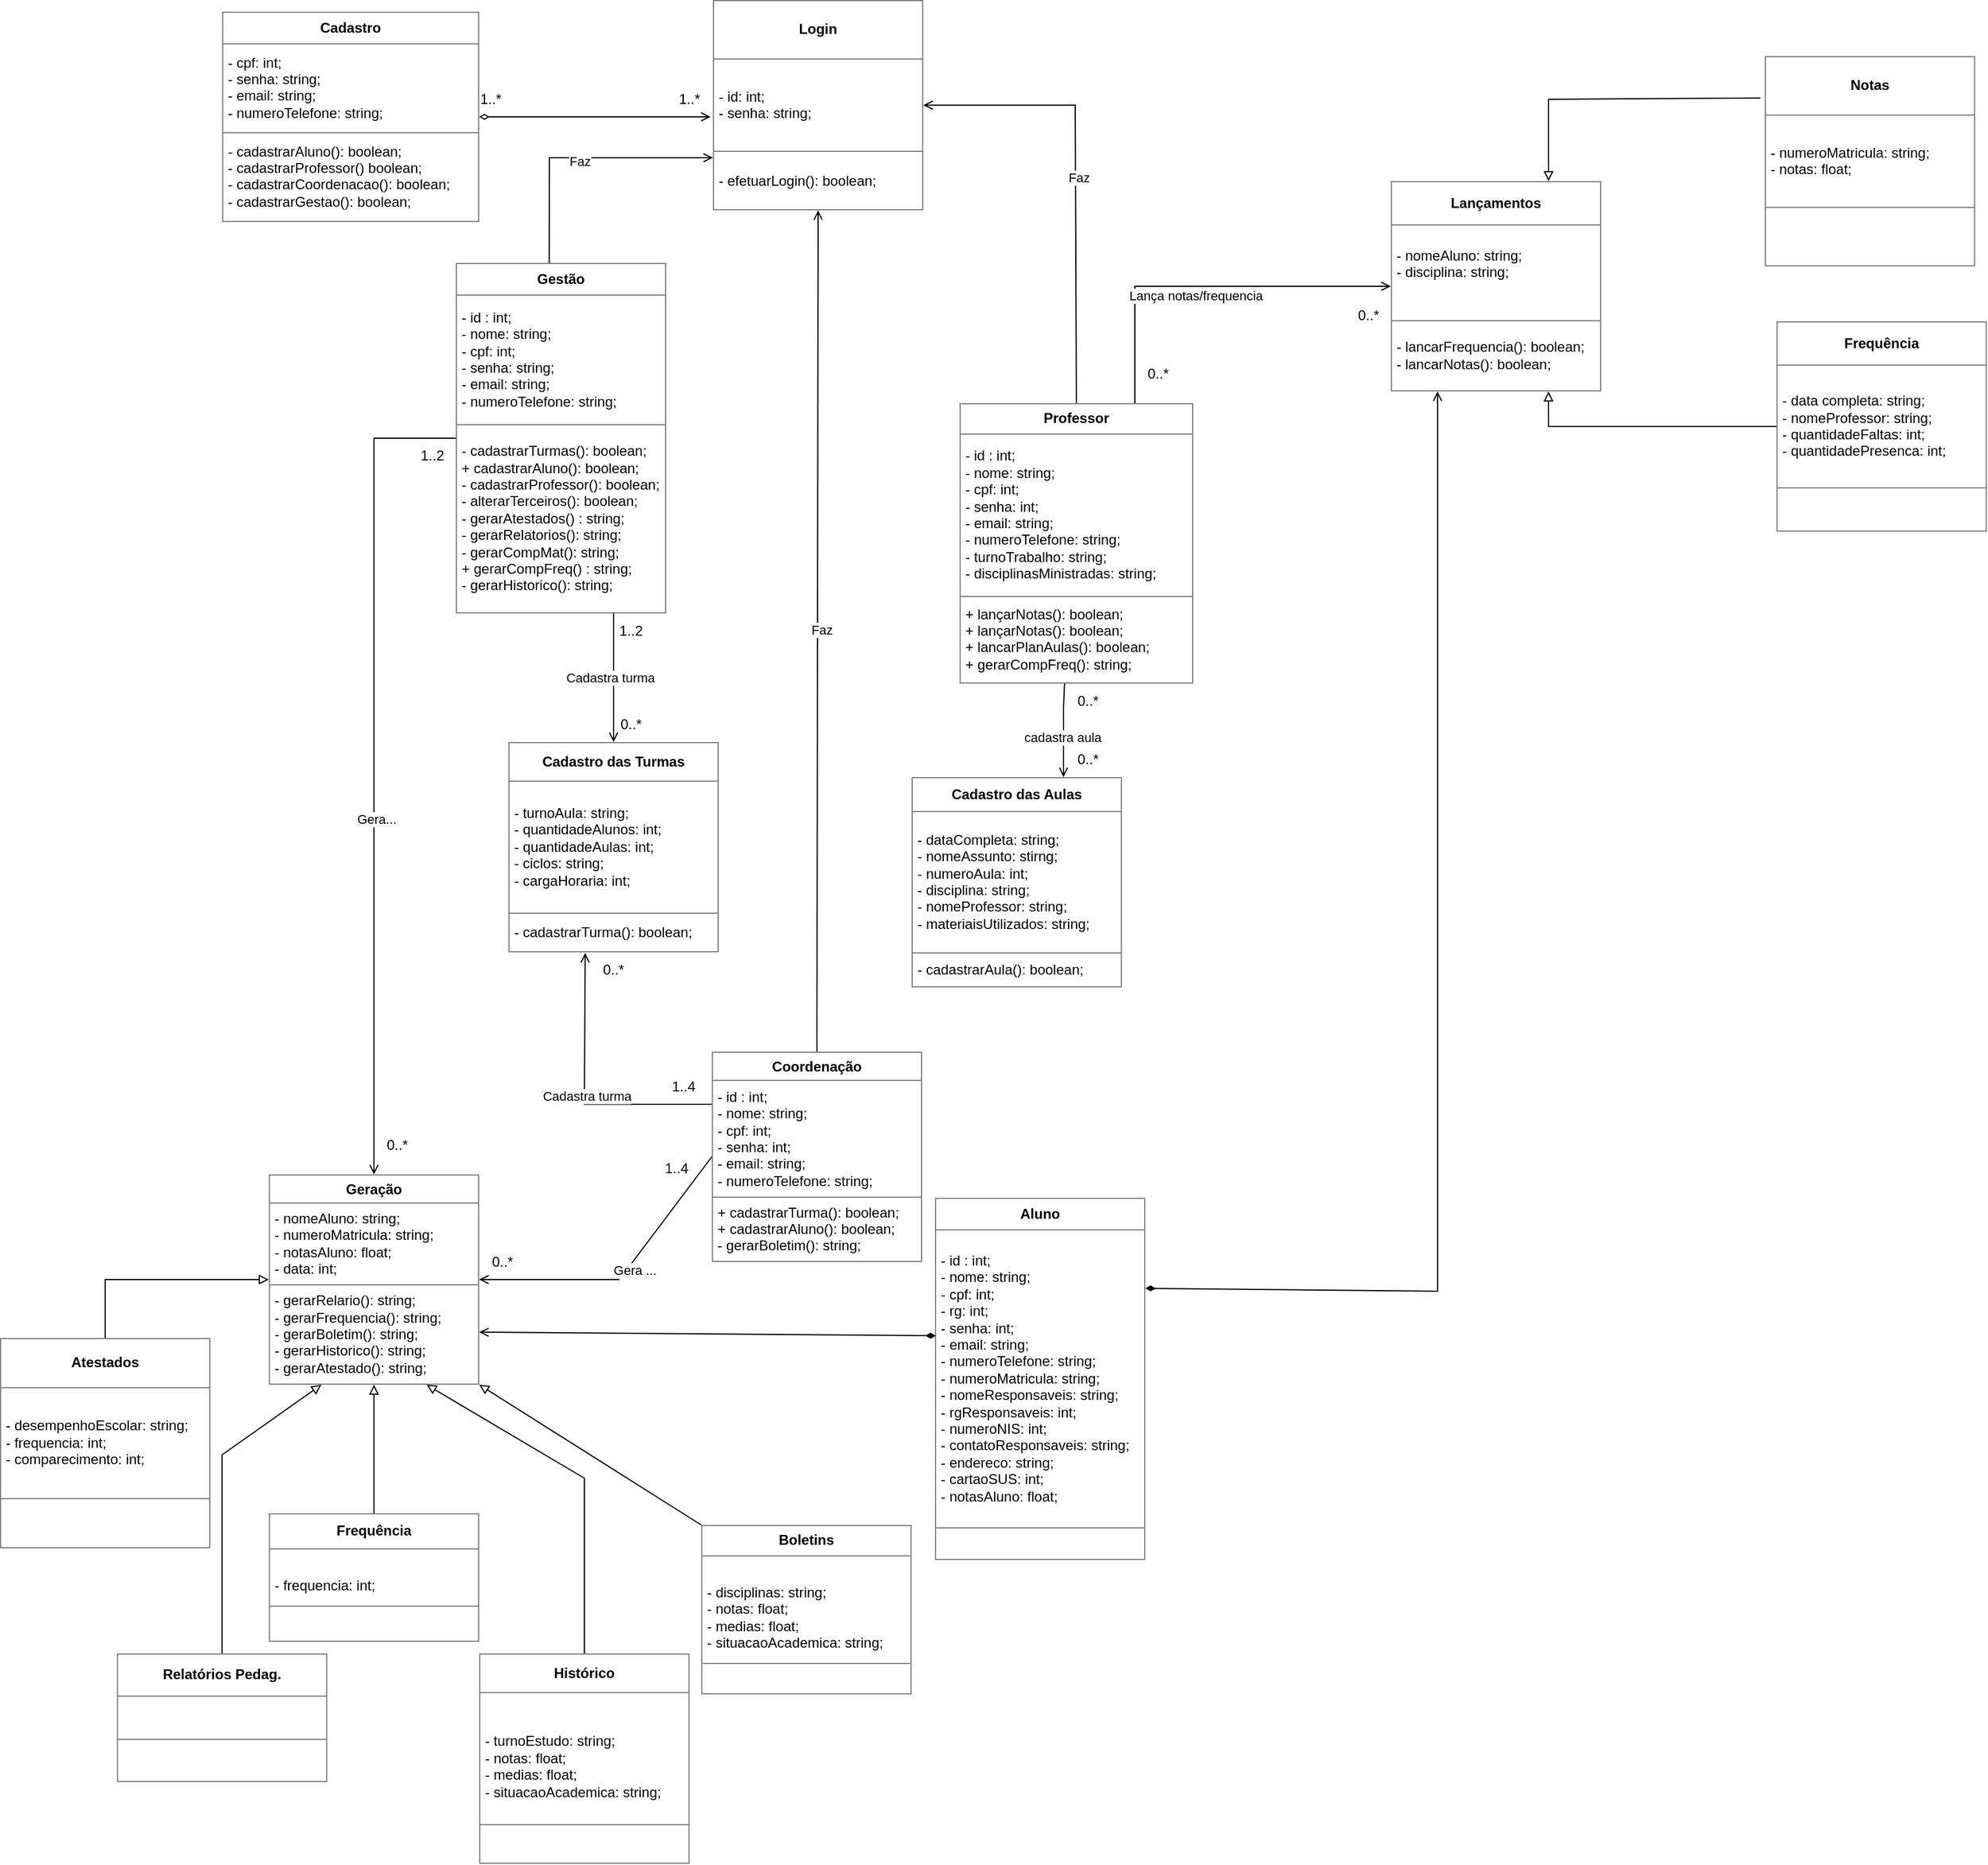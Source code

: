<mxfile version="26.0.11">
  <diagram name="Página-1" id="CEJxs4QXML5ttT-iYVlk">
    <mxGraphModel dx="2020" dy="708" grid="1" gridSize="10" guides="1" tooltips="1" connect="1" arrows="1" fold="1" page="1" pageScale="1" pageWidth="827" pageHeight="1169" math="0" shadow="0">
      <root>
        <mxCell id="0" />
        <mxCell id="1" parent="0" />
        <mxCell id="YI8qZAI8sFxIkvRVpKfF-1" value="&lt;table border=&quot;1&quot; width=&quot;100%&quot; height=&quot;100%&quot; cellpadding=&quot;4&quot; style=&quot;width:100%;height:100%;border-collapse:collapse;&quot;&gt;&lt;tbody&gt;&lt;tr&gt;&lt;th align=&quot;center&quot;&gt;&lt;b&gt;Gestão&lt;/b&gt;&lt;/th&gt;&lt;/tr&gt;&lt;tr&gt;&lt;td&gt;- id : int;&lt;br&gt;- nome: string;&lt;br&gt;- cpf: int;&lt;br&gt;- senha: string;&lt;br&gt;- email: string;&lt;br&gt;- numeroTelefone: string;&lt;/td&gt;&lt;/tr&gt;&lt;tr&gt;&lt;td&gt;- cadastrarTurmas(): boolean;&lt;br&gt;+ cadastrarAluno(): boolean;&lt;br&gt;- cadastrarProfessor(): boolean;&lt;br&gt;- alterarTerceiros(): boolean;&lt;br&gt;- gerarAtestados() : string;&lt;br&gt;- gerarRelatorios(): string;&lt;br&gt;- gerarCompMat(): string;&lt;br&gt;+ gerarCompFreq() : string;&lt;br&gt;- gerarHistorico(): string;&lt;br&gt;&lt;/td&gt;&lt;/tr&gt;&lt;/tbody&gt;&lt;/table&gt;" style="text;html=1;whiteSpace=wrap;strokeColor=none;fillColor=none;overflow=fill;" parent="1" vertex="1">
          <mxGeometry x="-80" y="620" width="180" height="300" as="geometry" />
        </mxCell>
        <mxCell id="YI8qZAI8sFxIkvRVpKfF-2" value="&lt;table border=&quot;1&quot; width=&quot;100%&quot; height=&quot;100%&quot; cellpadding=&quot;4&quot; style=&quot;width:100%;height:100%;border-collapse:collapse;&quot;&gt;&lt;tbody&gt;&lt;tr&gt;&lt;th align=&quot;center&quot;&gt;&lt;b&gt;Coordenação&lt;/b&gt;&lt;/th&gt;&lt;/tr&gt;&lt;tr&gt;&lt;td&gt;- id : int;&lt;br&gt;- nome: string;&lt;br&gt;- cpf: int;&lt;br&gt;- senha: int;&lt;br&gt;- email: string;&lt;br&gt;- numeroTelefone: string;&lt;/td&gt;&lt;/tr&gt;&lt;tr&gt;&lt;td&gt;+ cadastrarTurma(): boolean;&lt;br&gt;+ cadastrarAluno(): boolean;&lt;br&gt;- gerarBoletim(): string;&lt;/td&gt;&lt;/tr&gt;&lt;/tbody&gt;&lt;/table&gt;" style="text;html=1;whiteSpace=wrap;strokeColor=none;fillColor=none;overflow=fill;" parent="1" vertex="1">
          <mxGeometry x="139" y="1295" width="180" height="180" as="geometry" />
        </mxCell>
        <mxCell id="YI8qZAI8sFxIkvRVpKfF-3" value="&lt;table border=&quot;1&quot; width=&quot;100%&quot; height=&quot;100%&quot; cellpadding=&quot;4&quot; style=&quot;width:100%;height:100%;border-collapse:collapse;&quot;&gt;&lt;tbody&gt;&lt;tr&gt;&lt;th align=&quot;center&quot;&gt;Professor&lt;/th&gt;&lt;/tr&gt;&lt;tr&gt;&lt;td&gt;- id : int;&lt;br&gt;- nome: string;&lt;br&gt;- cpf: int;&lt;br&gt;- senha: int;&lt;br&gt;- email: string;&lt;br&gt;- numeroTelefone: string;&lt;span style=&quot;&quot;&gt;&lt;br&gt;- turnoTrabalho: string;&lt;br&gt;- disciplinasMinistradas: string;&lt;/span&gt;&lt;/td&gt;&lt;/tr&gt;&lt;tr&gt;&lt;td&gt;+ lançarNotas(): boolean;&lt;br&gt;+ lançarNotas(): boolean;&lt;br&gt;+ lancarPlanAulas(): boolean;&lt;br&gt;+ gerarCompFreq(): string;&lt;/td&gt;&lt;/tr&gt;&lt;/tbody&gt;&lt;/table&gt;" style="text;html=1;whiteSpace=wrap;strokeColor=none;fillColor=none;overflow=fill;" parent="1" vertex="1">
          <mxGeometry x="351" y="740" width="200" height="240" as="geometry" />
        </mxCell>
        <mxCell id="YI8qZAI8sFxIkvRVpKfF-4" value="&lt;table border=&quot;1&quot; width=&quot;100%&quot; height=&quot;100%&quot; cellpadding=&quot;4&quot; style=&quot;width:100%;height:100%;border-collapse:collapse;&quot;&gt;&lt;tbody&gt;&lt;tr&gt;&lt;th align=&quot;center&quot;&gt;&lt;b&gt;Login&lt;/b&gt;&lt;/th&gt;&lt;/tr&gt;&lt;tr&gt;&lt;td&gt;- id: int;&lt;br&gt;- senha: string;&lt;/td&gt;&lt;/tr&gt;&lt;tr&gt;&lt;td&gt;- efetuarLogin(): boolean;&lt;/td&gt;&lt;/tr&gt;&lt;/tbody&gt;&lt;/table&gt;" style="text;html=1;whiteSpace=wrap;strokeColor=none;fillColor=none;overflow=fill;" parent="1" vertex="1">
          <mxGeometry x="140" y="395" width="180" height="180" as="geometry" />
        </mxCell>
        <mxCell id="YI8qZAI8sFxIkvRVpKfF-5" value="&lt;table border=&quot;1&quot; width=&quot;100%&quot; height=&quot;100%&quot; cellpadding=&quot;4&quot; style=&quot;width:100%;height:100%;border-collapse:collapse;&quot;&gt;&lt;tbody&gt;&lt;tr&gt;&lt;th align=&quot;center&quot;&gt;&lt;b&gt;Aluno&lt;/b&gt;&lt;/th&gt;&lt;/tr&gt;&lt;tr&gt;&lt;td&gt;&lt;span style=&quot;&quot;&gt;- id : int;&lt;/span&gt;&lt;br style=&quot;&quot;&gt;&lt;span style=&quot;&quot;&gt;- nome: string;&lt;/span&gt;&lt;br style=&quot;&quot;&gt;&lt;span style=&quot;&quot;&gt;- cpf: int;&lt;br&gt;- rg: int;&lt;br&gt;&lt;/span&gt;&lt;span style=&quot;&quot;&gt;- senha: int;&lt;/span&gt;&lt;br style=&quot;&quot;&gt;&lt;span style=&quot;&quot;&gt;- email: string;&lt;/span&gt;&lt;br style=&quot;&quot;&gt;&lt;span style=&quot;&quot;&gt;- numeroTelefone: string;&lt;br&gt;&lt;/span&gt;&lt;span style=&quot;&quot;&gt;- numeroMatricula: string;&lt;br&gt;- nomeResponsaveis: string;&lt;br&gt;- rgResponsaveis: int;&lt;br&gt;- numeroNIS: int;&lt;br&gt;- contatoResponsaveis: string;&lt;br&gt;- endereco: string;&lt;br&gt;- cartaoSUS: int;&lt;br&gt;- notasAluno: float;&lt;/span&gt;&lt;/td&gt;&lt;/tr&gt;&lt;tr&gt;&lt;td&gt;&lt;br&gt;&lt;/td&gt;&lt;/tr&gt;&lt;/tbody&gt;&lt;/table&gt;" style="text;html=1;whiteSpace=wrap;strokeColor=none;fillColor=none;overflow=fill;" parent="1" vertex="1">
          <mxGeometry x="330" y="1420" width="180" height="310" as="geometry" />
        </mxCell>
        <mxCell id="YI8qZAI8sFxIkvRVpKfF-6" value="&lt;table border=&quot;1&quot; width=&quot;100%&quot; height=&quot;100%&quot; cellpadding=&quot;4&quot; style=&quot;width:100%;height:100%;border-collapse:collapse;&quot;&gt;&lt;tbody&gt;&lt;tr&gt;&lt;th align=&quot;center&quot;&gt;Notas&lt;/th&gt;&lt;/tr&gt;&lt;tr&gt;&lt;td&gt;- numeroMatricula: string;&lt;br&gt;- notas: float;&lt;/td&gt;&lt;/tr&gt;&lt;tr&gt;&lt;td&gt;&lt;br&gt;&lt;/td&gt;&lt;/tr&gt;&lt;/tbody&gt;&lt;/table&gt;" style="text;html=1;whiteSpace=wrap;strokeColor=none;fillColor=none;overflow=fill;" parent="1" vertex="1">
          <mxGeometry x="1040" y="443" width="180" height="180" as="geometry" />
        </mxCell>
        <mxCell id="YI8qZAI8sFxIkvRVpKfF-7" value="&lt;table border=&quot;1&quot; width=&quot;100%&quot; height=&quot;100%&quot; cellpadding=&quot;4&quot; style=&quot;width:100%;height:100%;border-collapse:collapse;&quot;&gt;&lt;tbody&gt;&lt;tr&gt;&lt;th align=&quot;center&quot;&gt;&lt;b&gt;Frequência&lt;/b&gt;&lt;/th&gt;&lt;/tr&gt;&lt;tr&gt;&lt;td&gt;- data completa: string;&lt;br&gt;- nomeProfessor: string;&lt;br&gt;- quantidadeFaltas: int;&lt;br&gt;- quantidadePresenca: int;&lt;/td&gt;&lt;/tr&gt;&lt;tr&gt;&lt;td&gt;&lt;br&gt;&lt;/td&gt;&lt;/tr&gt;&lt;/tbody&gt;&lt;/table&gt;" style="text;html=1;whiteSpace=wrap;strokeColor=none;fillColor=none;overflow=fill;" parent="1" vertex="1">
          <mxGeometry x="1050" y="670" width="180" height="180" as="geometry" />
        </mxCell>
        <mxCell id="YI8qZAI8sFxIkvRVpKfF-8" value="&lt;table border=&quot;1&quot; width=&quot;100%&quot; height=&quot;100%&quot; cellpadding=&quot;4&quot; style=&quot;width:100%;height:100%;border-collapse:collapse;&quot;&gt;&lt;tbody&gt;&lt;tr&gt;&lt;th align=&quot;center&quot;&gt;Cadastro das Aulas&lt;/th&gt;&lt;/tr&gt;&lt;tr&gt;&lt;td&gt;- dataCompleta: string;&lt;br&gt;- nomeAssunto: stirng;&lt;br&gt;- numeroAula: int;&lt;br&gt;- disciplina: string;&lt;br&gt;- nomeProfessor: string;&lt;br&gt;- materiaisUtilizados: string;&lt;/td&gt;&lt;/tr&gt;&lt;tr&gt;&lt;td&gt;- cadastrarAula(): boolean;&lt;/td&gt;&lt;/tr&gt;&lt;/tbody&gt;&lt;/table&gt;" style="text;html=1;whiteSpace=wrap;strokeColor=none;fillColor=none;overflow=fill;" parent="1" vertex="1">
          <mxGeometry x="310" y="1060" width="180" height="180" as="geometry" />
        </mxCell>
        <mxCell id="YI8qZAI8sFxIkvRVpKfF-9" value="&lt;table border=&quot;1&quot; width=&quot;100%&quot; height=&quot;100%&quot; cellpadding=&quot;4&quot; style=&quot;width:100%;height:100%;border-collapse:collapse;&quot;&gt;&lt;tbody&gt;&lt;tr&gt;&lt;th align=&quot;center&quot;&gt;&lt;b&gt;Lançamentos&lt;/b&gt;&lt;/th&gt;&lt;/tr&gt;&lt;tr&gt;&lt;td&gt;- nomeAluno: string;&lt;br&gt;- disciplina: string;&lt;br&gt;&lt;br&gt;&lt;/td&gt;&lt;/tr&gt;&lt;tr&gt;&lt;td&gt;&lt;span style=&quot;&quot;&gt;- lancarFrequencia():&amp;nbsp;&lt;/span&gt;boolean&lt;span style=&quot;&quot;&gt;;&lt;br&gt;&lt;/span&gt;- lancarNotas(): boolean;&lt;br&gt;&lt;/td&gt;&lt;/tr&gt;&lt;/tbody&gt;&lt;/table&gt;" style="text;html=1;whiteSpace=wrap;strokeColor=none;fillColor=none;overflow=fill;" parent="1" vertex="1">
          <mxGeometry x="720" y="550" width="180" height="180" as="geometry" />
        </mxCell>
        <mxCell id="0EFO7RBAgr80WLlCccx1-6" value="&lt;table border=&quot;1&quot; width=&quot;100%&quot; height=&quot;100%&quot; cellpadding=&quot;4&quot; style=&quot;width:100%;height:100%;border-collapse:collapse;&quot;&gt;&lt;tbody&gt;&lt;tr&gt;&lt;th align=&quot;center&quot;&gt;Cadastro&lt;/th&gt;&lt;/tr&gt;&lt;tr&gt;&lt;td&gt;- cpf: int;&lt;br&gt;- senha: string;&lt;br&gt;- email: string;&lt;br&gt;- numeroTelefone: string;&lt;/td&gt;&lt;/tr&gt;&lt;tr&gt;&lt;td&gt;- cadastrarAluno(): boolean;&lt;br&gt;- cadastrarProfessor() boolean;&lt;br&gt;- cadastrarCoordenacao(): boolean;&lt;br&gt;- cadastrarGestao(): boolean;&lt;br&gt;&lt;/td&gt;&lt;/tr&gt;&lt;/tbody&gt;&lt;/table&gt;" style="text;html=1;whiteSpace=wrap;strokeColor=none;fillColor=none;overflow=fill;" parent="1" vertex="1">
          <mxGeometry x="-280" y="405" width="220" height="180" as="geometry" />
        </mxCell>
        <mxCell id="0EFO7RBAgr80WLlCccx1-7" value="" style="endArrow=block;html=1;rounded=0;exitX=0;exitY=0.5;exitDx=0;exitDy=0;entryX=0.75;entryY=1;entryDx=0;entryDy=0;endFill=0;" parent="1" source="YI8qZAI8sFxIkvRVpKfF-7" target="YI8qZAI8sFxIkvRVpKfF-9" edge="1">
          <mxGeometry width="50" height="50" relative="1" as="geometry">
            <mxPoint x="1140" y="660" as="sourcePoint" />
            <mxPoint x="1190" y="610" as="targetPoint" />
            <Array as="points">
              <mxPoint x="855" y="760" />
            </Array>
          </mxGeometry>
        </mxCell>
        <mxCell id="0EFO7RBAgr80WLlCccx1-8" value="" style="endArrow=block;html=1;rounded=0;exitX=-0.021;exitY=0.199;exitDx=0;exitDy=0;entryX=0.75;entryY=0;entryDx=0;entryDy=0;endFill=0;exitPerimeter=0;" parent="1" source="YI8qZAI8sFxIkvRVpKfF-6" target="YI8qZAI8sFxIkvRVpKfF-9" edge="1">
          <mxGeometry width="50" height="50" relative="1" as="geometry">
            <mxPoint x="750" y="880" as="sourcePoint" />
            <mxPoint x="849" y="762" as="targetPoint" />
            <Array as="points">
              <mxPoint x="855" y="480" />
            </Array>
          </mxGeometry>
        </mxCell>
        <mxCell id="0EFO7RBAgr80WLlCccx1-25" value="&lt;table border=&quot;1&quot; width=&quot;100%&quot; height=&quot;100%&quot; cellpadding=&quot;4&quot; style=&quot;width:100%;height:100%;border-collapse:collapse;&quot;&gt;&lt;tbody&gt;&lt;tr&gt;&lt;th align=&quot;center&quot;&gt;&lt;b&gt;Atestados&lt;/b&gt;&lt;/th&gt;&lt;/tr&gt;&lt;tr&gt;&lt;td&gt;- desempenhoEscolar: string;&lt;br&gt;- frequencia: int;&lt;br&gt;- comparecimento: int;&lt;br&gt;&lt;/td&gt;&lt;/tr&gt;&lt;tr&gt;&lt;td&gt;&lt;br&gt;&lt;/td&gt;&lt;/tr&gt;&lt;/tbody&gt;&lt;/table&gt;" style="text;html=1;whiteSpace=wrap;strokeColor=none;fillColor=none;overflow=fill;" parent="1" vertex="1">
          <mxGeometry x="-470" y="1540" width="180" height="180" as="geometry" />
        </mxCell>
        <mxCell id="0EFO7RBAgr80WLlCccx1-26" value="&lt;table border=&quot;1&quot; width=&quot;100%&quot; height=&quot;100%&quot; cellpadding=&quot;4&quot; style=&quot;width:100%;height:100%;border-collapse:collapse;&quot;&gt;&lt;tbody&gt;&lt;tr&gt;&lt;th align=&quot;center&quot;&gt;&lt;b&gt;Relatórios Pedag.&lt;/b&gt;&lt;/th&gt;&lt;/tr&gt;&lt;tr&gt;&lt;td&gt;&lt;br&gt;&lt;/td&gt;&lt;/tr&gt;&lt;tr&gt;&lt;td&gt;&lt;br&gt;&lt;/td&gt;&lt;/tr&gt;&lt;/tbody&gt;&lt;/table&gt;" style="text;html=1;whiteSpace=wrap;strokeColor=none;fillColor=none;overflow=fill;" parent="1" vertex="1">
          <mxGeometry x="-370" y="1810" width="180" height="110" as="geometry" />
        </mxCell>
        <mxCell id="0EFO7RBAgr80WLlCccx1-27" value="&lt;table border=&quot;1&quot; width=&quot;100%&quot; height=&quot;100%&quot; cellpadding=&quot;4&quot; style=&quot;width:100%;height:100%;border-collapse:collapse;&quot;&gt;&lt;tbody&gt;&lt;tr&gt;&lt;th align=&quot;center&quot;&gt;&lt;b&gt;Frequência&lt;/b&gt;&lt;/th&gt;&lt;/tr&gt;&lt;tr&gt;&lt;td&gt;&lt;br&gt;- frequencia: int;&lt;/td&gt;&lt;/tr&gt;&lt;tr&gt;&lt;td&gt;&lt;br&gt;&lt;/td&gt;&lt;/tr&gt;&lt;/tbody&gt;&lt;/table&gt;" style="text;html=1;whiteSpace=wrap;strokeColor=none;fillColor=none;overflow=fill;" parent="1" vertex="1">
          <mxGeometry x="-240" y="1690" width="180" height="110" as="geometry" />
        </mxCell>
        <mxCell id="0EFO7RBAgr80WLlCccx1-28" value="&lt;table border=&quot;1&quot; width=&quot;100%&quot; height=&quot;100%&quot; cellpadding=&quot;4&quot; style=&quot;width:100%;height:100%;border-collapse:collapse;&quot;&gt;&lt;tbody&gt;&lt;tr&gt;&lt;th align=&quot;center&quot;&gt;&lt;b&gt;Histórico&lt;/b&gt;&lt;/th&gt;&lt;/tr&gt;&lt;tr&gt;&lt;td&gt;&lt;br&gt;- turnoEstudo: string;&lt;br&gt;- notas: float;&lt;br&gt;- medias: float;&lt;br&gt;- situacaoAcademica: string;&lt;br&gt;&lt;/td&gt;&lt;/tr&gt;&lt;tr&gt;&lt;td&gt;&lt;br&gt;&lt;/td&gt;&lt;/tr&gt;&lt;/tbody&gt;&lt;/table&gt;" style="text;html=1;whiteSpace=wrap;strokeColor=none;fillColor=none;overflow=fill;" parent="1" vertex="1">
          <mxGeometry x="-60" y="1810" width="180" height="180" as="geometry" />
        </mxCell>
        <mxCell id="0EFO7RBAgr80WLlCccx1-29" value="&lt;table border=&quot;1&quot; width=&quot;100%&quot; height=&quot;100%&quot; cellpadding=&quot;4&quot; style=&quot;width:100%;height:100%;border-collapse:collapse;&quot;&gt;&lt;tbody&gt;&lt;tr&gt;&lt;th align=&quot;center&quot;&gt;&lt;b&gt;Boletins&lt;/b&gt;&lt;/th&gt;&lt;/tr&gt;&lt;tr&gt;&lt;td&gt;&lt;br&gt;- disciplinas: string;&lt;br&gt;- notas: float;&lt;br&gt;- medias: float;&lt;br&gt;- situacaoAcademica: string;&lt;/td&gt;&lt;/tr&gt;&lt;tr&gt;&lt;td&gt;&lt;br&gt;&lt;/td&gt;&lt;/tr&gt;&lt;/tbody&gt;&lt;/table&gt;" style="text;html=1;whiteSpace=wrap;strokeColor=none;fillColor=none;overflow=fill;" parent="1" vertex="1">
          <mxGeometry x="130" y="1700" width="180" height="145" as="geometry" />
        </mxCell>
        <mxCell id="0EFO7RBAgr80WLlCccx1-30" value="&lt;table border=&quot;1&quot; width=&quot;100%&quot; height=&quot;100%&quot; cellpadding=&quot;4&quot; style=&quot;width:100%;height:100%;border-collapse:collapse;&quot;&gt;&lt;tbody&gt;&lt;tr&gt;&lt;th align=&quot;center&quot;&gt;&lt;b&gt;Geração&lt;/b&gt;&lt;/th&gt;&lt;/tr&gt;&lt;tr&gt;&lt;td&gt;- nomeAluno: string;&lt;br&gt;- numeroMatricula: string;&lt;br&gt;- notasAluno: float;&lt;br&gt;- data: int;&lt;/td&gt;&lt;/tr&gt;&lt;tr&gt;&lt;td&gt;- gerarRelario(): string;&lt;br&gt;- gerarFrequencia(): string;&lt;br&gt;- gerarBoletim(): string;&lt;br&gt;- gerarHistorico(): string;&lt;br&gt;- gerarAtestado(): string;&lt;br&gt;&lt;/td&gt;&lt;/tr&gt;&lt;/tbody&gt;&lt;/table&gt;" style="text;html=1;whiteSpace=wrap;strokeColor=none;fillColor=none;overflow=fill;" parent="1" vertex="1">
          <mxGeometry x="-240" y="1400" width="180" height="180" as="geometry" />
        </mxCell>
        <mxCell id="0EFO7RBAgr80WLlCccx1-31" value="" style="endArrow=block;html=1;rounded=0;exitX=0.5;exitY=0;exitDx=0;exitDy=0;entryX=0;entryY=0.5;entryDx=0;entryDy=0;endFill=0;" parent="1" source="0EFO7RBAgr80WLlCccx1-25" target="0EFO7RBAgr80WLlCccx1-30" edge="1">
          <mxGeometry width="50" height="50" relative="1" as="geometry">
            <mxPoint x="270" y="680" as="sourcePoint" />
            <mxPoint x="369" y="562" as="targetPoint" />
            <Array as="points">
              <mxPoint x="-380" y="1490" />
            </Array>
          </mxGeometry>
        </mxCell>
        <mxCell id="0EFO7RBAgr80WLlCccx1-32" value="" style="endArrow=block;html=1;rounded=0;exitX=0.5;exitY=0;exitDx=0;exitDy=0;entryX=0.25;entryY=1;entryDx=0;entryDy=0;endFill=0;" parent="1" source="0EFO7RBAgr80WLlCccx1-26" target="0EFO7RBAgr80WLlCccx1-30" edge="1">
          <mxGeometry width="50" height="50" relative="1" as="geometry">
            <mxPoint x="450" y="640" as="sourcePoint" />
            <mxPoint x="540" y="500" as="targetPoint" />
            <Array as="points">
              <mxPoint x="-280" y="1640" />
            </Array>
          </mxGeometry>
        </mxCell>
        <mxCell id="0EFO7RBAgr80WLlCccx1-33" value="" style="endArrow=block;html=1;rounded=0;exitX=0.5;exitY=0;exitDx=0;exitDy=0;entryX=0.5;entryY=1;entryDx=0;entryDy=0;endFill=0;" parent="1" source="0EFO7RBAgr80WLlCccx1-27" target="0EFO7RBAgr80WLlCccx1-30" edge="1">
          <mxGeometry width="50" height="50" relative="1" as="geometry">
            <mxPoint x="650" y="580" as="sourcePoint" />
            <mxPoint x="585" y="500" as="targetPoint" />
          </mxGeometry>
        </mxCell>
        <mxCell id="0EFO7RBAgr80WLlCccx1-34" value="" style="endArrow=block;html=1;rounded=0;exitX=0.5;exitY=0;exitDx=0;exitDy=0;entryX=0.75;entryY=1;entryDx=0;entryDy=0;endFill=0;" parent="1" source="0EFO7RBAgr80WLlCccx1-28" target="0EFO7RBAgr80WLlCccx1-30" edge="1">
          <mxGeometry width="50" height="50" relative="1" as="geometry">
            <mxPoint x="660" y="590" as="sourcePoint" />
            <mxPoint x="595" y="510" as="targetPoint" />
            <Array as="points">
              <mxPoint x="30" y="1660" />
            </Array>
          </mxGeometry>
        </mxCell>
        <mxCell id="0EFO7RBAgr80WLlCccx1-36" value="" style="endArrow=block;html=1;rounded=0;exitX=0;exitY=0;exitDx=0;exitDy=0;entryX=1;entryY=1;entryDx=0;entryDy=0;endFill=0;" parent="1" source="0EFO7RBAgr80WLlCccx1-29" target="0EFO7RBAgr80WLlCccx1-30" edge="1">
          <mxGeometry width="50" height="50" relative="1" as="geometry">
            <mxPoint x="780" y="740" as="sourcePoint" />
            <mxPoint x="675" y="500" as="targetPoint" />
          </mxGeometry>
        </mxCell>
        <mxCell id="0EFO7RBAgr80WLlCccx1-37" value="&lt;table border=&quot;1&quot; width=&quot;100%&quot; height=&quot;100%&quot; cellpadding=&quot;4&quot; style=&quot;width:100%;height:100%;border-collapse:collapse;&quot;&gt;&lt;tbody&gt;&lt;tr&gt;&lt;th align=&quot;center&quot;&gt;Cadastro das Turmas&lt;/th&gt;&lt;/tr&gt;&lt;tr&gt;&lt;td&gt;- turnoAula: string;&lt;br&gt;- quantidadeAlunos: int;&lt;br&gt;- quantidadeAulas: int;&lt;br&gt;- ciclos: string;&lt;br&gt;- cargaHoraria: int;&lt;/td&gt;&lt;/tr&gt;&lt;tr&gt;&lt;td&gt;- cadastrarTurma(): boolean;&lt;/td&gt;&lt;/tr&gt;&lt;/tbody&gt;&lt;/table&gt;" style="text;html=1;whiteSpace=wrap;strokeColor=none;fillColor=none;overflow=fill;" parent="1" vertex="1">
          <mxGeometry x="-35" y="1030" width="180" height="180" as="geometry" />
        </mxCell>
        <mxCell id="xoD3tihYEhxn2w1TW_yq-3" value="" style="endArrow=open;html=1;rounded=0;exitX=0;exitY=0.5;exitDx=0;exitDy=0;entryX=1;entryY=0.5;entryDx=0;entryDy=0;endFill=0;" parent="1" source="YI8qZAI8sFxIkvRVpKfF-2" target="0EFO7RBAgr80WLlCccx1-30" edge="1">
          <mxGeometry width="50" height="50" relative="1" as="geometry">
            <mxPoint x="110" y="960" as="sourcePoint" />
            <mxPoint x="390" y="960" as="targetPoint" />
            <Array as="points">
              <mxPoint x="60" y="1490" />
            </Array>
          </mxGeometry>
        </mxCell>
        <mxCell id="f6O35x82LAlemwlpnAm--2" value="Text" style="edgeLabel;html=1;align=center;verticalAlign=middle;resizable=0;points=[];" parent="xoD3tihYEhxn2w1TW_yq-3" vertex="1" connectable="0">
          <mxGeometry x="-0.033" y="3" relative="1" as="geometry">
            <mxPoint x="1" as="offset" />
          </mxGeometry>
        </mxCell>
        <mxCell id="f6O35x82LAlemwlpnAm--5" value="Gera ..." style="edgeLabel;html=1;align=center;verticalAlign=middle;resizable=0;points=[];" parent="xoD3tihYEhxn2w1TW_yq-3" vertex="1" connectable="0">
          <mxGeometry x="-0.066" y="5" relative="1" as="geometry">
            <mxPoint as="offset" />
          </mxGeometry>
        </mxCell>
        <mxCell id="xoD3tihYEhxn2w1TW_yq-4" value="" style="endArrow=open;html=1;rounded=0;exitX=0;exitY=0.5;exitDx=0;exitDy=0;entryX=0.5;entryY=0;entryDx=0;entryDy=0;endFill=0;" parent="1" source="YI8qZAI8sFxIkvRVpKfF-1" target="0EFO7RBAgr80WLlCccx1-30" edge="1">
          <mxGeometry width="50" height="50" relative="1" as="geometry">
            <mxPoint x="110" y="960" as="sourcePoint" />
            <mxPoint x="390" y="960" as="targetPoint" />
            <Array as="points">
              <mxPoint x="-150" y="770" />
            </Array>
          </mxGeometry>
        </mxCell>
        <mxCell id="vUQMLKHa1vaMQkAAcuZ9-1" value="Gera..." style="edgeLabel;html=1;align=center;verticalAlign=middle;resizable=0;points=[];" vertex="1" connectable="0" parent="xoD3tihYEhxn2w1TW_yq-4">
          <mxGeometry x="0.131" y="2" relative="1" as="geometry">
            <mxPoint as="offset" />
          </mxGeometry>
        </mxCell>
        <mxCell id="xoD3tihYEhxn2w1TW_yq-5" value="" style="endArrow=open;html=1;rounded=0;entryX=1;entryY=0.75;entryDx=0;entryDy=0;startArrow=diamondThin;startFill=1;endFill=0;exitX=0.004;exitY=0.381;exitDx=0;exitDy=0;exitPerimeter=0;" parent="1" source="YI8qZAI8sFxIkvRVpKfF-5" target="0EFO7RBAgr80WLlCccx1-30" edge="1">
          <mxGeometry width="50" height="50" relative="1" as="geometry">
            <mxPoint x="540" y="1530" as="sourcePoint" />
            <mxPoint x="680" y="1380" as="targetPoint" />
          </mxGeometry>
        </mxCell>
        <mxCell id="xoD3tihYEhxn2w1TW_yq-11" value="" style="endArrow=open;html=1;rounded=0;startArrow=diamondThin;startFill=0;endFill=0;exitX=1;exitY=0.5;exitDx=0;exitDy=0;" parent="1" source="0EFO7RBAgr80WLlCccx1-6" edge="1">
          <mxGeometry width="50" height="50" relative="1" as="geometry">
            <mxPoint x="30" y="605" as="sourcePoint" />
            <mxPoint x="138" y="495" as="targetPoint" />
          </mxGeometry>
        </mxCell>
        <mxCell id="xoD3tihYEhxn2w1TW_yq-12" value="" style="endArrow=open;html=1;rounded=0;exitX=0.75;exitY=0;exitDx=0;exitDy=0;entryX=0;entryY=0.5;entryDx=0;entryDy=0;endFill=0;" parent="1" source="YI8qZAI8sFxIkvRVpKfF-3" target="YI8qZAI8sFxIkvRVpKfF-9" edge="1">
          <mxGeometry width="50" height="50" relative="1" as="geometry">
            <mxPoint x="-490" y="945" as="sourcePoint" />
            <mxPoint x="-170" y="800" as="targetPoint" />
            <Array as="points">
              <mxPoint x="501" y="640" />
            </Array>
          </mxGeometry>
        </mxCell>
        <mxCell id="f6O35x82LAlemwlpnAm--7" value="Lança notas/frequencia" style="edgeLabel;html=1;align=center;verticalAlign=middle;resizable=0;points=[];" parent="xoD3tihYEhxn2w1TW_yq-12" vertex="1" connectable="0">
          <mxGeometry x="-0.045" y="-8" relative="1" as="geometry">
            <mxPoint x="-1" as="offset" />
          </mxGeometry>
        </mxCell>
        <mxCell id="xoD3tihYEhxn2w1TW_yq-13" value="" style="endArrow=open;html=1;rounded=0;entryX=0.75;entryY=0;entryDx=0;entryDy=0;endFill=0;" parent="1" edge="1">
          <mxGeometry width="50" height="50" relative="1" as="geometry">
            <mxPoint x="440.857" y="980" as="sourcePoint" />
            <mxPoint x="440" y="1060" as="targetPoint" />
            <Array as="points">
              <mxPoint x="440" y="1000" />
            </Array>
          </mxGeometry>
        </mxCell>
        <mxCell id="f6O35x82LAlemwlpnAm--8" value="cadastra aula" style="edgeLabel;html=1;align=center;verticalAlign=middle;resizable=0;points=[];" parent="xoD3tihYEhxn2w1TW_yq-13" vertex="1" connectable="0">
          <mxGeometry x="0.154" y="-1" relative="1" as="geometry">
            <mxPoint as="offset" />
          </mxGeometry>
        </mxCell>
        <mxCell id="xoD3tihYEhxn2w1TW_yq-14" value="" style="endArrow=open;html=1;rounded=0;entryX=0.5;entryY=0;entryDx=0;entryDy=0;endFill=0;exitX=0.75;exitY=1;exitDx=0;exitDy=0;" parent="1" source="YI8qZAI8sFxIkvRVpKfF-1" target="0EFO7RBAgr80WLlCccx1-37" edge="1">
          <mxGeometry width="50" height="50" relative="1" as="geometry">
            <mxPoint x="-50" y="735" as="sourcePoint" />
            <mxPoint x="400" y="740" as="targetPoint" />
          </mxGeometry>
        </mxCell>
        <mxCell id="f6O35x82LAlemwlpnAm--6" value="Cadastra turma" style="edgeLabel;html=1;align=center;verticalAlign=middle;resizable=0;points=[];" parent="xoD3tihYEhxn2w1TW_yq-14" vertex="1" connectable="0">
          <mxGeometry x="0.003" y="-3" relative="1" as="geometry">
            <mxPoint as="offset" />
          </mxGeometry>
        </mxCell>
        <mxCell id="xoD3tihYEhxn2w1TW_yq-15" value="" style="endArrow=open;html=1;rounded=0;entryX=0.365;entryY=1.003;entryDx=0;entryDy=0;endFill=0;exitX=0;exitY=0.25;exitDx=0;exitDy=0;entryPerimeter=0;" parent="1" source="YI8qZAI8sFxIkvRVpKfF-2" target="0EFO7RBAgr80WLlCccx1-37" edge="1">
          <mxGeometry width="50" height="50" relative="1" as="geometry">
            <mxPoint x="50" y="1350" as="sourcePoint" />
            <mxPoint x="-25" y="1040" as="targetPoint" />
            <Array as="points">
              <mxPoint x="30" y="1340" />
            </Array>
          </mxGeometry>
        </mxCell>
        <mxCell id="f6O35x82LAlemwlpnAm--4" value="Cadastra turma" style="edgeLabel;html=1;align=center;verticalAlign=middle;resizable=0;points=[];" parent="xoD3tihYEhxn2w1TW_yq-15" vertex="1" connectable="0">
          <mxGeometry x="-0.023" y="-2" relative="1" as="geometry">
            <mxPoint as="offset" />
          </mxGeometry>
        </mxCell>
        <mxCell id="xoD3tihYEhxn2w1TW_yq-19" value="1..2" style="text;html=1;align=center;verticalAlign=middle;whiteSpace=wrap;rounded=0;" parent="1" vertex="1">
          <mxGeometry x="40" y="920" width="60" height="30" as="geometry" />
        </mxCell>
        <mxCell id="xoD3tihYEhxn2w1TW_yq-20" value="0..*" style="text;html=1;align=center;verticalAlign=middle;whiteSpace=wrap;rounded=0;" parent="1" vertex="1">
          <mxGeometry x="40" y="1000" width="60" height="30" as="geometry" />
        </mxCell>
        <mxCell id="xoD3tihYEhxn2w1TW_yq-25" value="0..*" style="text;html=1;align=center;verticalAlign=middle;whiteSpace=wrap;rounded=0;" parent="1" vertex="1">
          <mxGeometry x="491" y="700" width="60" height="30" as="geometry" />
        </mxCell>
        <mxCell id="xoD3tihYEhxn2w1TW_yq-26" value="0..*" style="text;html=1;align=center;verticalAlign=middle;whiteSpace=wrap;rounded=0;" parent="1" vertex="1">
          <mxGeometry x="671" y="650" width="60" height="30" as="geometry" />
        </mxCell>
        <mxCell id="xoD3tihYEhxn2w1TW_yq-27" value="0..*" style="text;html=1;align=center;verticalAlign=middle;whiteSpace=wrap;rounded=0;" parent="1" vertex="1">
          <mxGeometry x="431" y="980" width="60" height="30" as="geometry" />
        </mxCell>
        <mxCell id="xoD3tihYEhxn2w1TW_yq-28" value="0..*" style="text;html=1;align=center;verticalAlign=middle;whiteSpace=wrap;rounded=0;" parent="1" vertex="1">
          <mxGeometry x="431" y="1030" width="60" height="30" as="geometry" />
        </mxCell>
        <mxCell id="xoD3tihYEhxn2w1TW_yq-29" value="1..4" style="text;html=1;align=center;verticalAlign=middle;whiteSpace=wrap;rounded=0;" parent="1" vertex="1">
          <mxGeometry x="85" y="1310" width="60" height="30" as="geometry" />
        </mxCell>
        <mxCell id="xoD3tihYEhxn2w1TW_yq-30" value="1..4" style="text;html=1;align=center;verticalAlign=middle;whiteSpace=wrap;rounded=0;" parent="1" vertex="1">
          <mxGeometry x="79" y="1380" width="60" height="30" as="geometry" />
        </mxCell>
        <mxCell id="xoD3tihYEhxn2w1TW_yq-31" value="0..*" style="text;html=1;align=center;verticalAlign=middle;whiteSpace=wrap;rounded=0;" parent="1" vertex="1">
          <mxGeometry x="-70" y="1460" width="60" height="30" as="geometry" />
        </mxCell>
        <mxCell id="xoD3tihYEhxn2w1TW_yq-32" value="0..*" style="text;html=1;align=center;verticalAlign=middle;whiteSpace=wrap;rounded=0;" parent="1" vertex="1">
          <mxGeometry x="25" y="1210" width="60" height="30" as="geometry" />
        </mxCell>
        <mxCell id="xoD3tihYEhxn2w1TW_yq-33" value="1..*" style="text;html=1;align=center;verticalAlign=middle;whiteSpace=wrap;rounded=0;" parent="1" vertex="1">
          <mxGeometry x="-80" y="465" width="60" height="30" as="geometry" />
        </mxCell>
        <mxCell id="xoD3tihYEhxn2w1TW_yq-35" value="1..*" style="text;html=1;align=center;verticalAlign=middle;whiteSpace=wrap;rounded=0;" parent="1" vertex="1">
          <mxGeometry x="90" y="465" width="60" height="30" as="geometry" />
        </mxCell>
        <mxCell id="xoD3tihYEhxn2w1TW_yq-36" value="1..2" style="text;html=1;align=center;verticalAlign=middle;whiteSpace=wrap;rounded=0;" parent="1" vertex="1">
          <mxGeometry x="-130" y="770" width="60" height="30" as="geometry" />
        </mxCell>
        <mxCell id="xoD3tihYEhxn2w1TW_yq-37" value="0..*" style="text;html=1;align=center;verticalAlign=middle;whiteSpace=wrap;rounded=0;" parent="1" vertex="1">
          <mxGeometry x="-160" y="1360" width="60" height="30" as="geometry" />
        </mxCell>
        <mxCell id="vUQMLKHa1vaMQkAAcuZ9-3" value="" style="endArrow=open;html=1;rounded=0;entryX=0;entryY=0.75;entryDx=0;entryDy=0;endFill=0;exitX=0.444;exitY=0;exitDx=0;exitDy=0;exitPerimeter=0;" edge="1" parent="1" source="YI8qZAI8sFxIkvRVpKfF-1" target="YI8qZAI8sFxIkvRVpKfF-4">
          <mxGeometry width="50" height="50" relative="1" as="geometry">
            <mxPoint x="162" y="605" as="sourcePoint" />
            <mxPoint x="200" y="715" as="targetPoint" />
            <Array as="points">
              <mxPoint y="530" />
            </Array>
          </mxGeometry>
        </mxCell>
        <mxCell id="vUQMLKHa1vaMQkAAcuZ9-4" value="Faz" style="edgeLabel;html=1;align=center;verticalAlign=middle;resizable=0;points=[];" vertex="1" connectable="0" parent="vUQMLKHa1vaMQkAAcuZ9-3">
          <mxGeometry x="0.003" y="-3" relative="1" as="geometry">
            <mxPoint as="offset" />
          </mxGeometry>
        </mxCell>
        <mxCell id="vUQMLKHa1vaMQkAAcuZ9-5" value="" style="endArrow=open;html=1;rounded=0;entryX=1;entryY=0.5;entryDx=0;entryDy=0;endFill=0;exitX=0.5;exitY=0;exitDx=0;exitDy=0;" edge="1" parent="1" source="YI8qZAI8sFxIkvRVpKfF-3" target="YI8qZAI8sFxIkvRVpKfF-4">
          <mxGeometry width="50" height="50" relative="1" as="geometry">
            <mxPoint x="110" y="630" as="sourcePoint" />
            <mxPoint x="150" y="585" as="targetPoint" />
            <Array as="points">
              <mxPoint x="450" y="485" />
            </Array>
          </mxGeometry>
        </mxCell>
        <mxCell id="vUQMLKHa1vaMQkAAcuZ9-6" value="Faz" style="edgeLabel;html=1;align=center;verticalAlign=middle;resizable=0;points=[];" vertex="1" connectable="0" parent="vUQMLKHa1vaMQkAAcuZ9-5">
          <mxGeometry x="0.003" y="-3" relative="1" as="geometry">
            <mxPoint as="offset" />
          </mxGeometry>
        </mxCell>
        <mxCell id="vUQMLKHa1vaMQkAAcuZ9-7" value="" style="endArrow=open;html=1;rounded=0;entryX=0.5;entryY=1;entryDx=0;entryDy=0;endFill=0;exitX=0.5;exitY=0;exitDx=0;exitDy=0;" edge="1" parent="1" source="YI8qZAI8sFxIkvRVpKfF-2" target="YI8qZAI8sFxIkvRVpKfF-4">
          <mxGeometry width="50" height="50" relative="1" as="geometry">
            <mxPoint x="470" y="960" as="sourcePoint" />
            <mxPoint x="330" y="585" as="targetPoint" />
          </mxGeometry>
        </mxCell>
        <mxCell id="vUQMLKHa1vaMQkAAcuZ9-8" value="Faz" style="edgeLabel;html=1;align=center;verticalAlign=middle;resizable=0;points=[];" vertex="1" connectable="0" parent="vUQMLKHa1vaMQkAAcuZ9-7">
          <mxGeometry x="0.003" y="-3" relative="1" as="geometry">
            <mxPoint as="offset" />
          </mxGeometry>
        </mxCell>
        <mxCell id="vUQMLKHa1vaMQkAAcuZ9-13" value="" style="endArrow=open;html=1;rounded=0;startArrow=diamondThin;startFill=1;endFill=0;exitX=1;exitY=0.25;exitDx=0;exitDy=0;" edge="1" parent="1" source="YI8qZAI8sFxIkvRVpKfF-5">
          <mxGeometry width="50" height="50" relative="1" as="geometry">
            <mxPoint x="341" y="1548" as="sourcePoint" />
            <mxPoint x="760" y="730" as="targetPoint" />
            <Array as="points">
              <mxPoint x="760" y="1500" />
            </Array>
          </mxGeometry>
        </mxCell>
      </root>
    </mxGraphModel>
  </diagram>
</mxfile>
